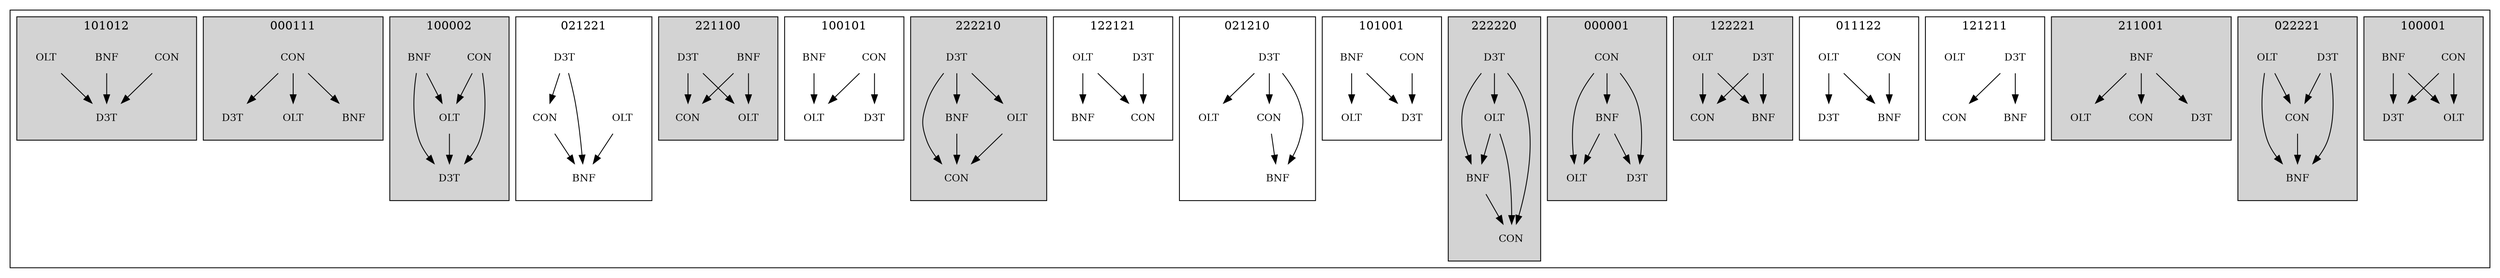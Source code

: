 strict digraph TDAGS {
	labelloc = "t";
	compound = false;
	subgraph cluster_0 {
		subgraph cluster_1 {
			label= "100001";
			style = filled;
			node [label= CON, shape = plaintext, fontsize=12] CON1;
			node [label= BNF, shape = plaintext, fontsize=12] BNF1;
			node [label= D3T, shape = plaintext, fontsize=12] D3T1;
			node [label= OLT, shape = plaintext, fontsize=12] OLT1;
			CON1->D3T1;CON1->OLT1;BNF1->D3T1;BNF1->OLT1;		}
		subgraph cluster_2 {
			label= "022221";
			style = filled;
			node [label= CON, shape = plaintext, fontsize=12] CON2;
			node [label= BNF, shape = plaintext, fontsize=12] BNF2;
			node [label= D3T, shape = plaintext, fontsize=12] D3T2;
			node [label= OLT, shape = plaintext, fontsize=12] OLT2;
			CON2->BNF2;D3T2->CON2;D3T2->BNF2;OLT2->CON2;OLT2->BNF2;		}
		subgraph cluster_3 {
			label= "211001";
			style = filled;
			node [label= CON, shape = plaintext, fontsize=12] CON3;
			node [label= BNF, shape = plaintext, fontsize=12] BNF3;
			node [label= D3T, shape = plaintext, fontsize=12] D3T3;
			node [label= OLT, shape = plaintext, fontsize=12] OLT3;
			BNF3->CON3;BNF3->D3T3;BNF3->OLT3;		}
		subgraph cluster_4 {
			label= "121211";
node [label= CON, shape = plaintext, fontsize=12] CON4;
			node [label= BNF, shape = plaintext, fontsize=12] BNF4;
			node [label= D3T, shape = plaintext, fontsize=12] D3T4;
			node [label= OLT, shape = plaintext, fontsize=12] OLT4;
			D3T4->CON4;D3T4->BNF4;		}
		subgraph cluster_5 {
			label= "011122";
node [label= CON, shape = plaintext, fontsize=12] CON5;
			node [label= BNF, shape = plaintext, fontsize=12] BNF5;
			node [label= D3T, shape = plaintext, fontsize=12] D3T5;
			node [label= OLT, shape = plaintext, fontsize=12] OLT5;
			CON5->BNF5;OLT5->BNF5;OLT5->D3T5;		}
		subgraph cluster_6 {
			label= "122221";
			style = filled;
			node [label= CON, shape = plaintext, fontsize=12] CON6;
			node [label= BNF, shape = plaintext, fontsize=12] BNF6;
			node [label= D3T, shape = plaintext, fontsize=12] D3T6;
			node [label= OLT, shape = plaintext, fontsize=12] OLT6;
			D3T6->CON6;D3T6->BNF6;OLT6->CON6;OLT6->BNF6;		}
		subgraph cluster_7 {
			label= "000001";
			style = filled;
			node [label= CON, shape = plaintext, fontsize=12] CON7;
			node [label= BNF, shape = plaintext, fontsize=12] BNF7;
			node [label= D3T, shape = plaintext, fontsize=12] D3T7;
			node [label= OLT, shape = plaintext, fontsize=12] OLT7;
			CON7->BNF7;CON7->D3T7;CON7->OLT7;BNF7->D3T7;BNF7->OLT7;		}
		subgraph cluster_8 {
			label= "222220";
			style = filled;
			node [label= CON, shape = plaintext, fontsize=12] CON8;
			node [label= BNF, shape = plaintext, fontsize=12] BNF8;
			node [label= D3T, shape = plaintext, fontsize=12] D3T8;
			node [label= OLT, shape = plaintext, fontsize=12] OLT8;
			BNF8->CON8;D3T8->CON8;D3T8->BNF8;D3T8->OLT8;OLT8->CON8;OLT8->BNF8;		}
		subgraph cluster_9 {
			label= "101001";
node [label= CON, shape = plaintext, fontsize=12] CON9;
			node [label= BNF, shape = plaintext, fontsize=12] BNF9;
			node [label= D3T, shape = plaintext, fontsize=12] D3T9;
			node [label= OLT, shape = plaintext, fontsize=12] OLT9;
			CON9->D3T9;BNF9->D3T9;BNF9->OLT9;		}
		subgraph cluster_10 {
			label= "021210";
node [label= CON, shape = plaintext, fontsize=12] CON10;
			node [label= BNF, shape = plaintext, fontsize=12] BNF10;
			node [label= D3T, shape = plaintext, fontsize=12] D3T10;
			node [label= OLT, shape = plaintext, fontsize=12] OLT10;
			CON10->BNF10;D3T10->CON10;D3T10->BNF10;D3T10->OLT10;		}
		subgraph cluster_11 {
			label= "122121";
node [label= CON, shape = plaintext, fontsize=12] CON11;
			node [label= BNF, shape = plaintext, fontsize=12] BNF11;
			node [label= D3T, shape = plaintext, fontsize=12] D3T11;
			node [label= OLT, shape = plaintext, fontsize=12] OLT11;
			D3T11->CON11;OLT11->CON11;OLT11->BNF11;		}
		subgraph cluster_12 {
			label= "222210";
			style = filled;
			node [label= CON, shape = plaintext, fontsize=12] CON12;
			node [label= BNF, shape = plaintext, fontsize=12] BNF12;
			node [label= D3T, shape = plaintext, fontsize=12] D3T12;
			node [label= OLT, shape = plaintext, fontsize=12] OLT12;
			BNF12->CON12;D3T12->CON12;D3T12->BNF12;D3T12->OLT12;OLT12->CON12;		}
		subgraph cluster_13 {
			label= "100101";
node [label= CON, shape = plaintext, fontsize=12] CON13;
			node [label= BNF, shape = plaintext, fontsize=12] BNF13;
			node [label= D3T, shape = plaintext, fontsize=12] D3T13;
			node [label= OLT, shape = plaintext, fontsize=12] OLT13;
			CON13->D3T13;CON13->OLT13;BNF13->OLT13;		}
		subgraph cluster_14 {
			label= "221100";
			style = filled;
			node [label= CON, shape = plaintext, fontsize=12] CON14;
			node [label= BNF, shape = plaintext, fontsize=12] BNF14;
			node [label= D3T, shape = plaintext, fontsize=12] D3T14;
			node [label= OLT, shape = plaintext, fontsize=12] OLT14;
			BNF14->CON14;BNF14->OLT14;D3T14->CON14;D3T14->OLT14;		}
		subgraph cluster_15 {
			label= "021221";
node [label= CON, shape = plaintext, fontsize=12] CON15;
			node [label= BNF, shape = plaintext, fontsize=12] BNF15;
			node [label= D3T, shape = plaintext, fontsize=12] D3T15;
			node [label= OLT, shape = plaintext, fontsize=12] OLT15;
			CON15->BNF15;D3T15->CON15;D3T15->BNF15;OLT15->BNF15;		}
		subgraph cluster_16 {
			label= "100002";
			style = filled;
			node [label= CON, shape = plaintext, fontsize=12] CON16;
			node [label= BNF, shape = plaintext, fontsize=12] BNF16;
			node [label= D3T, shape = plaintext, fontsize=12] D3T16;
			node [label= OLT, shape = plaintext, fontsize=12] OLT16;
			CON16->D3T16;CON16->OLT16;BNF16->D3T16;BNF16->OLT16;OLT16->D3T16;		}
		subgraph cluster_17 {
			label= "000111";
			style = filled;
			node [label= CON, shape = plaintext, fontsize=12] CON17;
			node [label= BNF, shape = plaintext, fontsize=12] BNF17;
			node [label= D3T, shape = plaintext, fontsize=12] D3T17;
			node [label= OLT, shape = plaintext, fontsize=12] OLT17;
			CON17->BNF17;CON17->D3T17;CON17->OLT17;		}
		subgraph cluster_18 {
			label= "101012";
			style = filled;
			node [label= CON, shape = plaintext, fontsize=12] CON18;
			node [label= BNF, shape = plaintext, fontsize=12] BNF18;
			node [label= D3T, shape = plaintext, fontsize=12] D3T18;
			node [label= OLT, shape = plaintext, fontsize=12] OLT18;
			CON18->D3T18;BNF18->D3T18;OLT18->D3T18;		}
}}